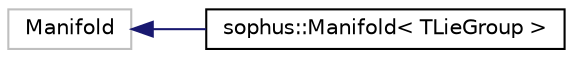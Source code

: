 digraph "Graphical Class Hierarchy"
{
 // LATEX_PDF_SIZE
  edge [fontname="Helvetica",fontsize="10",labelfontname="Helvetica",labelfontsize="10"];
  node [fontname="Helvetica",fontsize="10",shape=record];
  rankdir="LR";
  Node101 [label="Manifold",height=0.2,width=0.4,color="grey75", fillcolor="white", style="filled",tooltip=" "];
  Node101 -> Node0 [dir="back",color="midnightblue",fontsize="10",style="solid",fontname="Helvetica"];
  Node0 [label="sophus::Manifold\< TLieGroup \>",height=0.2,width=0.4,color="black", fillcolor="white", style="filled",URL="$classsophus_1_1_manifold.html",tooltip="Templated local parameterization for LieGroup [with implemented LieGroup::Dx_this_mul_exp_x_at_0() ]."];
}
